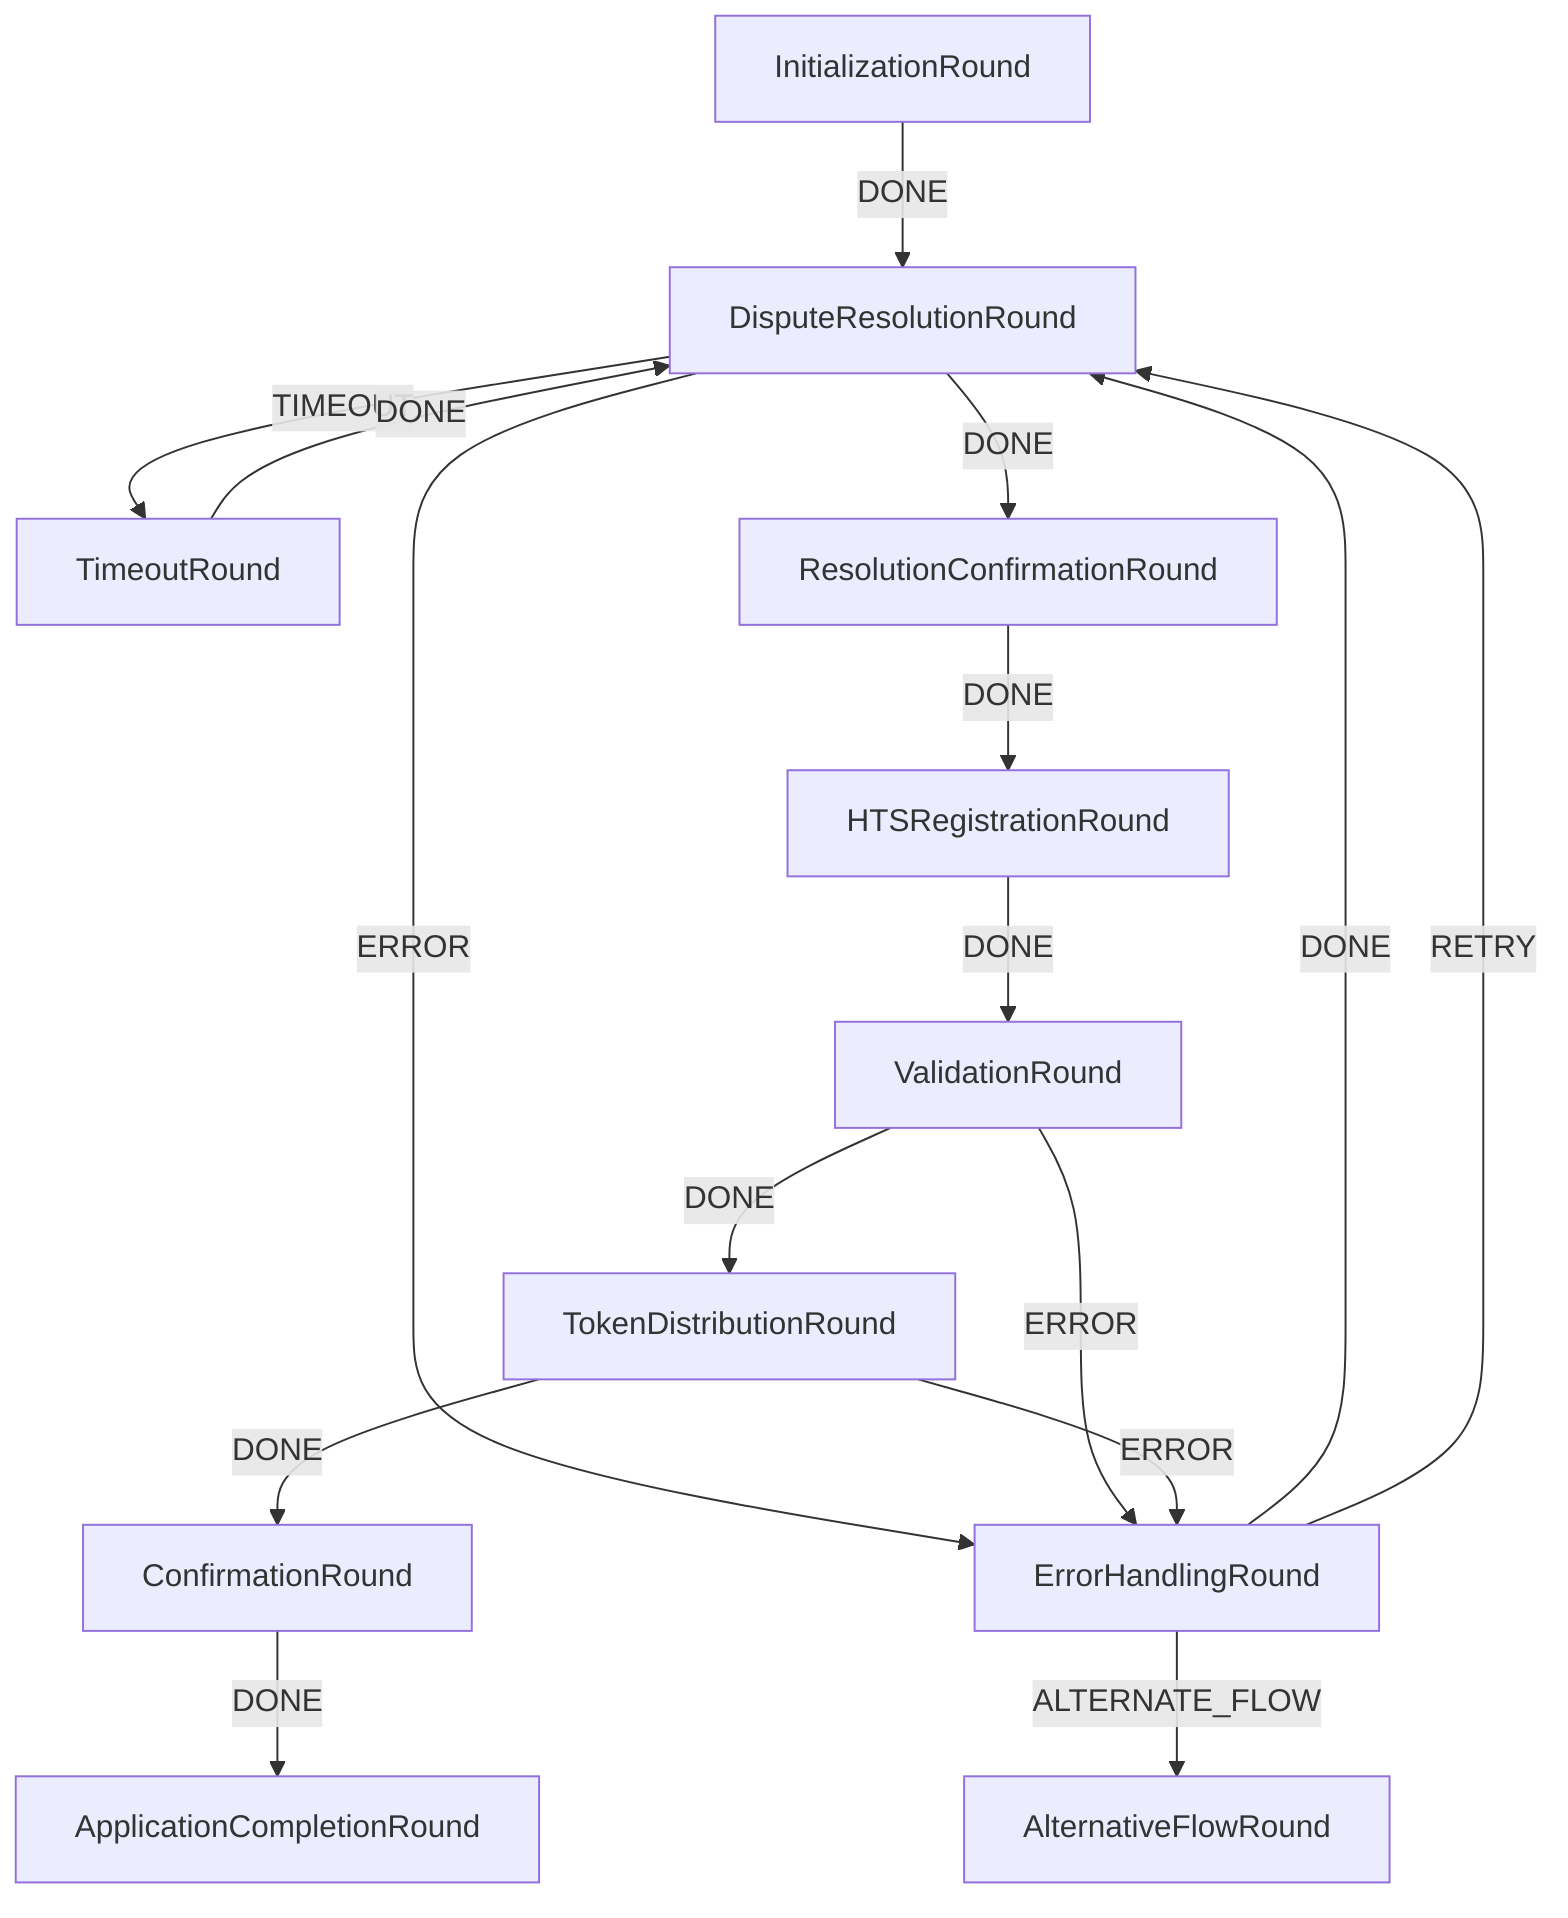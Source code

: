 graph TD
  InitializationRound
  AlternativeFlowRound
  ApplicationCompletionRound
  TimeoutRound
  TokenDistributionRound
  HTSRegistrationRound
  InitializationRound
  ConfirmationRound
  ValidationRound
  ResolutionConfirmationRound
  DisputeResolutionRound
  ErrorHandlingRound
  InitializationRound -->|DONE| DisputeResolutionRound
  DisputeResolutionRound -->|DONE| ResolutionConfirmationRound
  DisputeResolutionRound -->|ERROR| ErrorHandlingRound
  DisputeResolutionRound -->|TIMEOUT| TimeoutRound
  ErrorHandlingRound -->|DONE| DisputeResolutionRound
  TimeoutRound -->|DONE| DisputeResolutionRound
  ResolutionConfirmationRound -->|DONE| HTSRegistrationRound
  HTSRegistrationRound -->|DONE| ValidationRound
  ValidationRound -->|DONE| TokenDistributionRound
  ValidationRound -->|ERROR| ErrorHandlingRound
  TokenDistributionRound -->|DONE| ConfirmationRound
  TokenDistributionRound -->|ERROR| ErrorHandlingRound
  ConfirmationRound -->|DONE| ApplicationCompletionRound
  ErrorHandlingRound -->|RETRY| DisputeResolutionRound
  ErrorHandlingRound -->|ALTERNATE_FLOW| AlternativeFlowRound